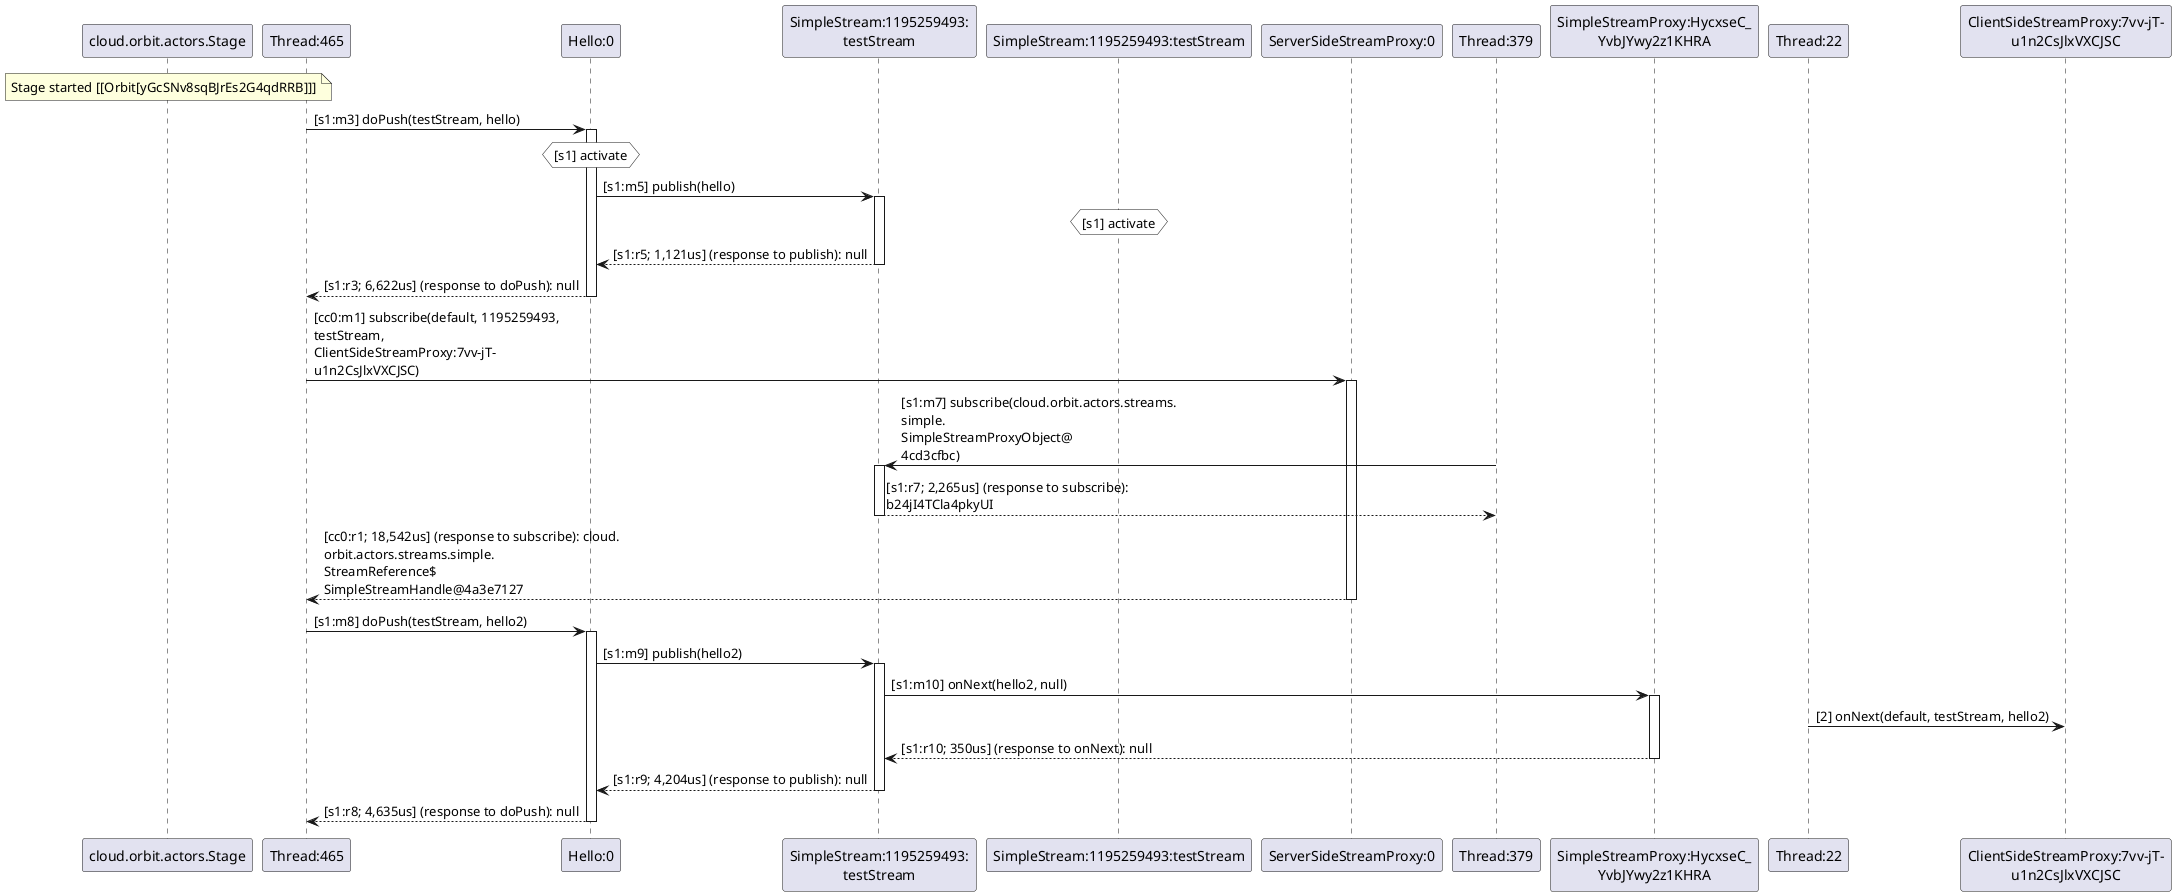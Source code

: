 @startuml
note over "cloud.orbit.actors.Stage": Stage started [[Orbit[yGcSNv8sqBJrEs2G4qdRRB]]]
"Thread:465" -> "Hello:0" : [s1:m3] doPush(testStream, hello)
activate "Hello:0"
hnote over "Hello:0" #white : [s1] activate
"Hello:0" -> "SimpleStream:1195259493:\ntestStream" : [s1:m5] publish(hello)
activate "SimpleStream:1195259493:\ntestStream"
hnote over "SimpleStream:1195259493:testStream" #white : [s1] activate
"SimpleStream:1195259493:\ntestStream" --> "Hello:0" : [s1:r5; 1,121us] (response to publish): null
deactivate "SimpleStream:1195259493:\ntestStream"
"Hello:0" --> "Thread:465" : [s1:r3; 6,622us] (response to doPush): null
deactivate "Hello:0"
"Thread:465" -> "ServerSideStreamProxy:0" : [cc0:m1] subscribe(default, 1195259493, \ntestStream, \nClientSideStreamProxy:7vv-jT-\nu1n2CsJlxVXCJSC)
activate "ServerSideStreamProxy:0"
"Thread:379" -> "SimpleStream:1195259493:\ntestStream" : [s1:m7] subscribe(cloud.orbit.actors.streams.\nsimple.\nSimpleStreamProxyObject@\n4cd3cfbc)
activate "SimpleStream:1195259493:\ntestStream"
"SimpleStream:1195259493:\ntestStream" --> "Thread:379" : [s1:r7; 2,265us] (response to subscribe): \nb24jI4TCla4pkyUI
deactivate "SimpleStream:1195259493:\ntestStream"
"ServerSideStreamProxy:0" --> "Thread:465" : [cc0:r1; 18,542us] (response to subscribe): cloud.\norbit.actors.streams.simple.\nStreamReference$\nSimpleStreamHandle@4a3e7127
deactivate "ServerSideStreamProxy:0"
"Thread:465" -> "Hello:0" : [s1:m8] doPush(testStream, hello2)
activate "Hello:0"
"Hello:0" -> "SimpleStream:1195259493:\ntestStream" : [s1:m9] publish(hello2)
activate "SimpleStream:1195259493:\ntestStream"
"SimpleStream:1195259493:\ntestStream" -> "SimpleStreamProxy:HycxseC_\nYvbJYwy2z1KHRA" : [s1:m10] onNext(hello2, null)
activate "SimpleStreamProxy:HycxseC_\nYvbJYwy2z1KHRA"
"Thread:22" -> "ClientSideStreamProxy:7vv-jT-\nu1n2CsJlxVXCJSC" : [2] onNext(default, testStream, hello2)
"SimpleStreamProxy:HycxseC_\nYvbJYwy2z1KHRA" --> "SimpleStream:1195259493:\ntestStream" : [s1:r10; 350us] (response to onNext): null
deactivate "SimpleStreamProxy:HycxseC_\nYvbJYwy2z1KHRA"
"SimpleStream:1195259493:\ntestStream" --> "Hello:0" : [s1:r9; 4,204us] (response to publish): null
deactivate "SimpleStream:1195259493:\ntestStream"
"Hello:0" --> "Thread:465" : [s1:r8; 4,635us] (response to doPush): null
deactivate "Hello:0"
@enduml
